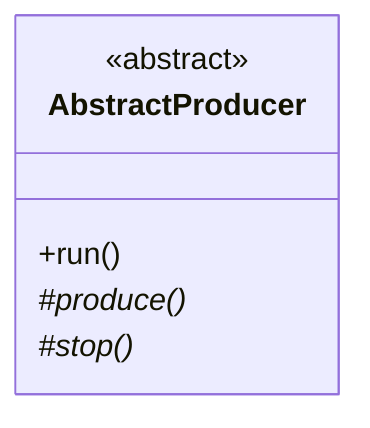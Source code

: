 classDiagram
    class AbstractProducer {
        <<abstract>>
        +run()
        #produce() *
        #stop() *
    }